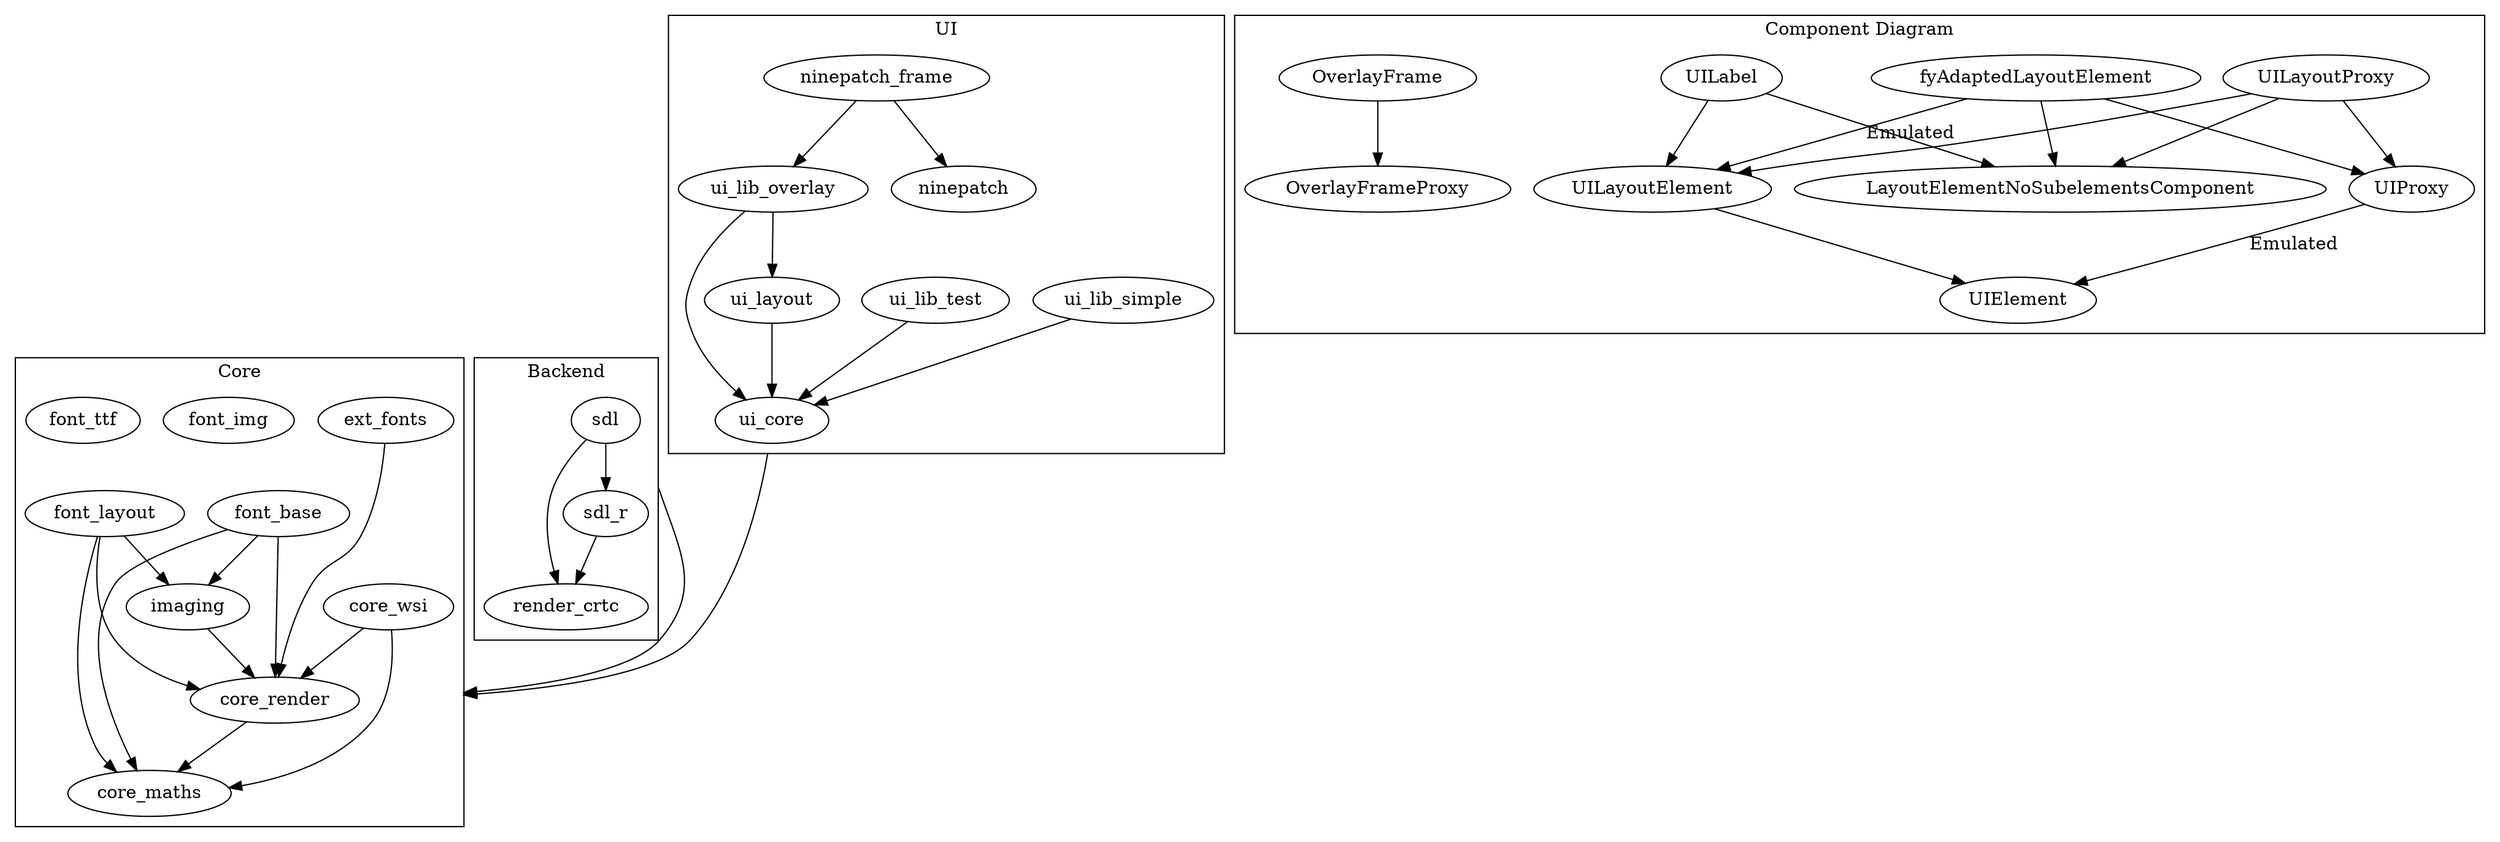 digraph Dependencies {
	compound=true;
	subgraph cluster0 {
		label = "Core";
		"core_render";
		"core_maths";
		"core_wsi";
		"ext_fonts";
		"font_img";
		"font_ttf";
		"core_render" -> "core_maths";
		"core_wsi" -> "core_maths";
		"core_wsi" -> "core_render";
		"font_base" -> "core_maths";
		"font_base" -> "core_render";
		"font_base" -> "imaging";
		"font_layout" -> "core_maths";
		"font_layout" -> "core_render";
		"font_layout" -> "imaging";
		"imaging" -> "core_render";
	}
	"ext_fonts" -> "core_render" [ltail=cluster1,lhead=cluster0,minlen=3];
	subgraph cluster2 {
		label = "Backend";
		"render_crtc";
		"sdl";
		"sdl_r";
		"sdl" -> "sdl_r";
		"sdl" -> "render_crtc";
		"sdl_r" -> "render_crtc";
	}
	"sdl" -> "core_render" [ltail=cluster2,lhead=cluster0,minlen=3];
	subgraph cluster3 {
		label = "UI";
		"ui_core";
		"ui_layout";
		"ui_lib_simple";
		"ui_layout" -> "ui_core";
		"ui_lib_simple" -> "ui_core";
		"ui_lib_test" -> "ui_core";
		"ui_lib_overlay" -> "ui_core";
		"ui_lib_overlay" -> "ui_layout";
		"ninepatch";
		"ninepatch_frame" -> "ninepatch";
		"ninepatch_frame" -> "ui_lib_overlay";
	}
	"ui_core" -> "core_render" [ltail=cluster3,lhead=cluster0,minlen=3];
	subgraph cluster4 {
		label = "Component Diagram";
		"UIElement";
		"UIProxy";
		"UILayoutElement";
		"LayoutElementNoSubelementsComponent";
		"UILayoutProxy";

		"UIProxy" -> "UIElement" [label="Emulated"];
		"UILayoutProxy" -> "UIProxy";
		"UILayoutProxy" -> "UILayoutElement";
		"UILayoutProxy" -> "LayoutElementNoSubelementsComponent";
		"UILayoutElement" -> "UIElement";

		"fyAdaptedLayoutElement" -> "UIProxy";
		"fyAdaptedLayoutElement" -> "UILayoutElement" [label="Emulated"];
		"fyAdaptedLayoutElement" -> "LayoutElementNoSubelementsComponent";
		"UILabel" -> "UILayoutElement";
		"UILabel" -> "LayoutElementNoSubelementsComponent";

		"OverlayFrame";
		"OverlayFrame" -> "OverlayFrameProxy";
	}
	// CLASS
}
